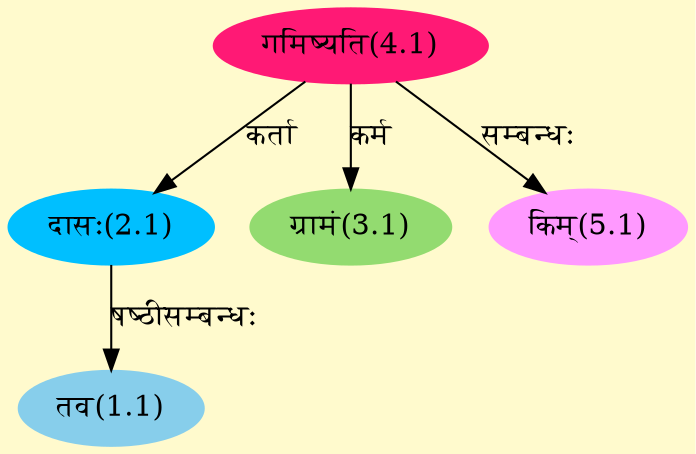 digraph G{
rankdir=BT;
 compound=true;
 bgcolor="lemonchiffon1";
Node1_1 [style=filled, color="#87CEEB" label = "तव(1.1)"]
Node2_1 [style=filled, color="#00BFFF" label = "दासः(2.1)"]
Node4_1 [style=filled, color="#FF1975" label = "गमिष्यति(4.1)"]
Node3_1 [style=filled, color="#93DB70" label = "ग्रामं(3.1)"]
Node [style=filled, color="" label = "()"]
Node5_1 [style=filled, color="#FF99FF" label = "किम्(5.1)"]
/* Start of Relations section */

Node1_1 -> Node2_1 [  label="षष्ठीसम्बन्धः"  dir="back" ]
Node2_1 -> Node4_1 [  label="कर्ता"  dir="back" ]
Node3_1 -> Node4_1 [  label="कर्म"  dir="back" ]
Node5_1 -> Node4_1 [  label="सम्बन्धः"  dir="back" ]
}
